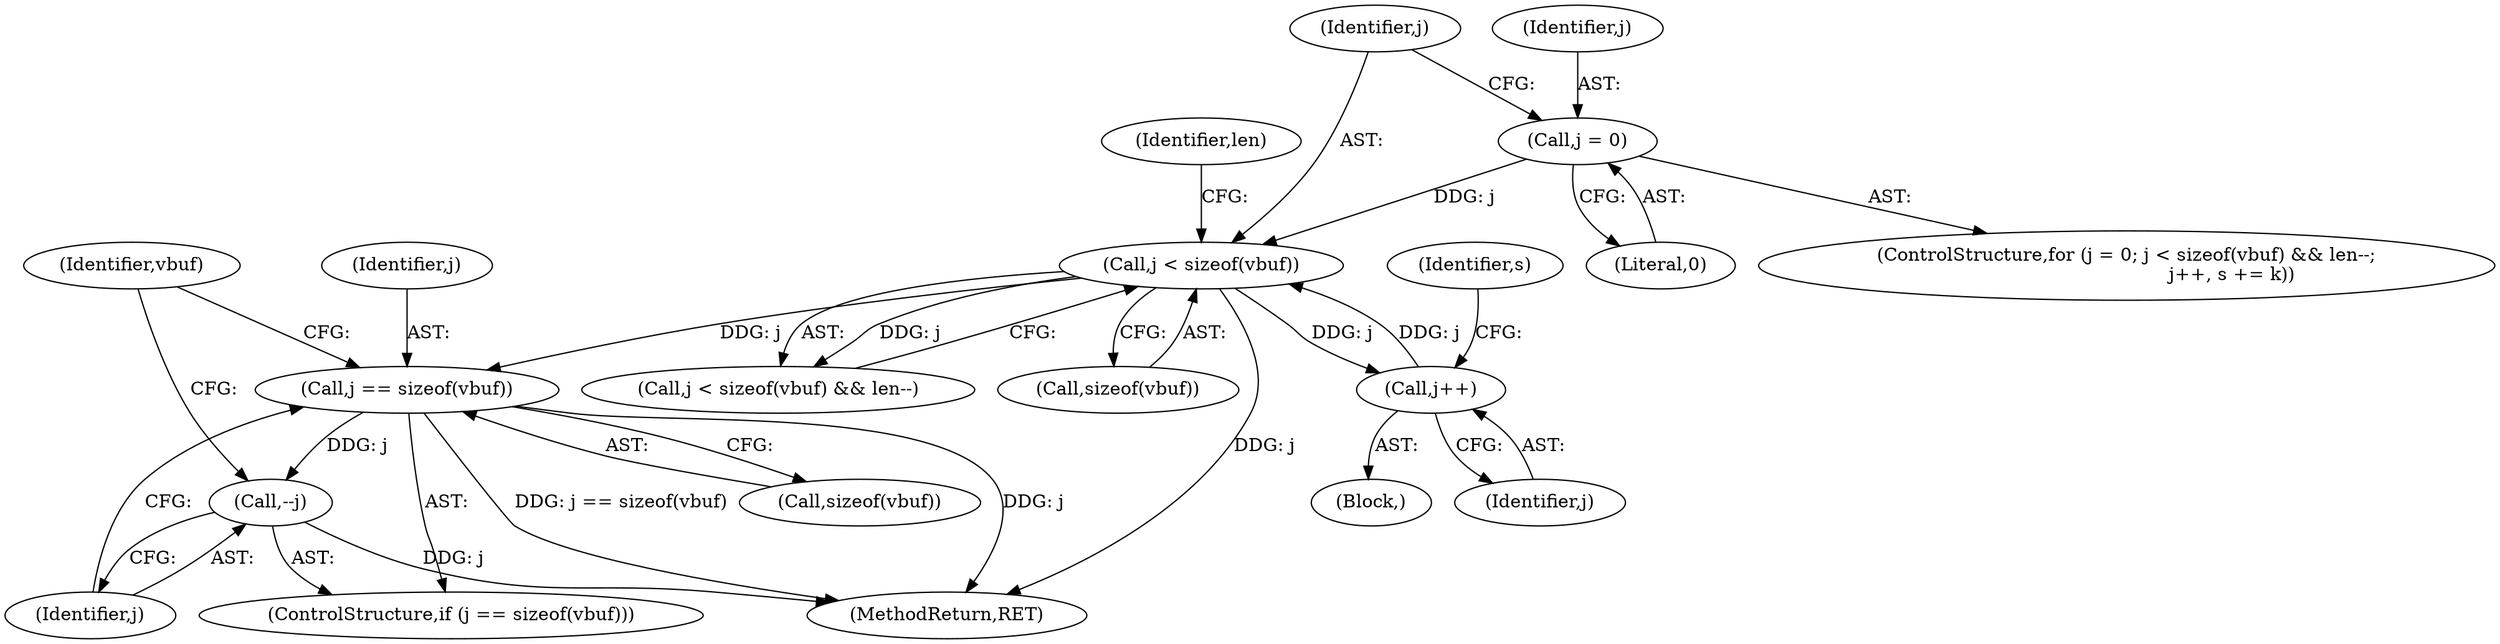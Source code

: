 digraph "0_file_6d209c1c489457397a5763bca4b28e43aac90391_0@API" {
"1000340" [label="(Call,j == sizeof(vbuf))"];
"1000308" [label="(Call,j < sizeof(vbuf))"];
"1000315" [label="(Call,j++)"];
"1000304" [label="(Call,j = 0)"];
"1000344" [label="(Call,--j)"];
"1000313" [label="(Identifier,len)"];
"1000309" [label="(Identifier,j)"];
"1000339" [label="(ControlStructure,if (j == sizeof(vbuf)))"];
"1000307" [label="(Call,j < sizeof(vbuf) && len--)"];
"1000318" [label="(Identifier,s)"];
"1000348" [label="(Identifier,vbuf)"];
"1000314" [label="(Block,)"];
"1000340" [label="(Call,j == sizeof(vbuf))"];
"1000505" [label="(MethodReturn,RET)"];
"1000310" [label="(Call,sizeof(vbuf))"];
"1000316" [label="(Identifier,j)"];
"1000303" [label="(ControlStructure,for (j = 0; j < sizeof(vbuf) && len--;\n                                    j++, s += k))"];
"1000308" [label="(Call,j < sizeof(vbuf))"];
"1000304" [label="(Call,j = 0)"];
"1000306" [label="(Literal,0)"];
"1000305" [label="(Identifier,j)"];
"1000345" [label="(Identifier,j)"];
"1000344" [label="(Call,--j)"];
"1000341" [label="(Identifier,j)"];
"1000342" [label="(Call,sizeof(vbuf))"];
"1000315" [label="(Call,j++)"];
"1000340" -> "1000339"  [label="AST: "];
"1000340" -> "1000342"  [label="CFG: "];
"1000341" -> "1000340"  [label="AST: "];
"1000342" -> "1000340"  [label="AST: "];
"1000345" -> "1000340"  [label="CFG: "];
"1000348" -> "1000340"  [label="CFG: "];
"1000340" -> "1000505"  [label="DDG: j == sizeof(vbuf)"];
"1000340" -> "1000505"  [label="DDG: j"];
"1000308" -> "1000340"  [label="DDG: j"];
"1000340" -> "1000344"  [label="DDG: j"];
"1000308" -> "1000307"  [label="AST: "];
"1000308" -> "1000310"  [label="CFG: "];
"1000309" -> "1000308"  [label="AST: "];
"1000310" -> "1000308"  [label="AST: "];
"1000313" -> "1000308"  [label="CFG: "];
"1000307" -> "1000308"  [label="CFG: "];
"1000308" -> "1000505"  [label="DDG: j"];
"1000308" -> "1000307"  [label="DDG: j"];
"1000315" -> "1000308"  [label="DDG: j"];
"1000304" -> "1000308"  [label="DDG: j"];
"1000308" -> "1000315"  [label="DDG: j"];
"1000315" -> "1000314"  [label="AST: "];
"1000315" -> "1000316"  [label="CFG: "];
"1000316" -> "1000315"  [label="AST: "];
"1000318" -> "1000315"  [label="CFG: "];
"1000304" -> "1000303"  [label="AST: "];
"1000304" -> "1000306"  [label="CFG: "];
"1000305" -> "1000304"  [label="AST: "];
"1000306" -> "1000304"  [label="AST: "];
"1000309" -> "1000304"  [label="CFG: "];
"1000344" -> "1000339"  [label="AST: "];
"1000344" -> "1000345"  [label="CFG: "];
"1000345" -> "1000344"  [label="AST: "];
"1000348" -> "1000344"  [label="CFG: "];
"1000344" -> "1000505"  [label="DDG: j"];
}
